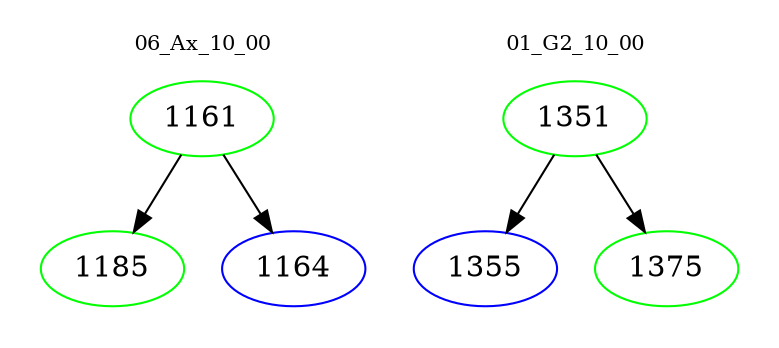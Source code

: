 digraph{
subgraph cluster_0 {
color = white
label = "06_Ax_10_00";
fontsize=10;
T0_1161 [label="1161", color="green"]
T0_1161 -> T0_1185 [color="black"]
T0_1185 [label="1185", color="green"]
T0_1161 -> T0_1164 [color="black"]
T0_1164 [label="1164", color="blue"]
}
subgraph cluster_1 {
color = white
label = "01_G2_10_00";
fontsize=10;
T1_1351 [label="1351", color="green"]
T1_1351 -> T1_1355 [color="black"]
T1_1355 [label="1355", color="blue"]
T1_1351 -> T1_1375 [color="black"]
T1_1375 [label="1375", color="green"]
}
}
